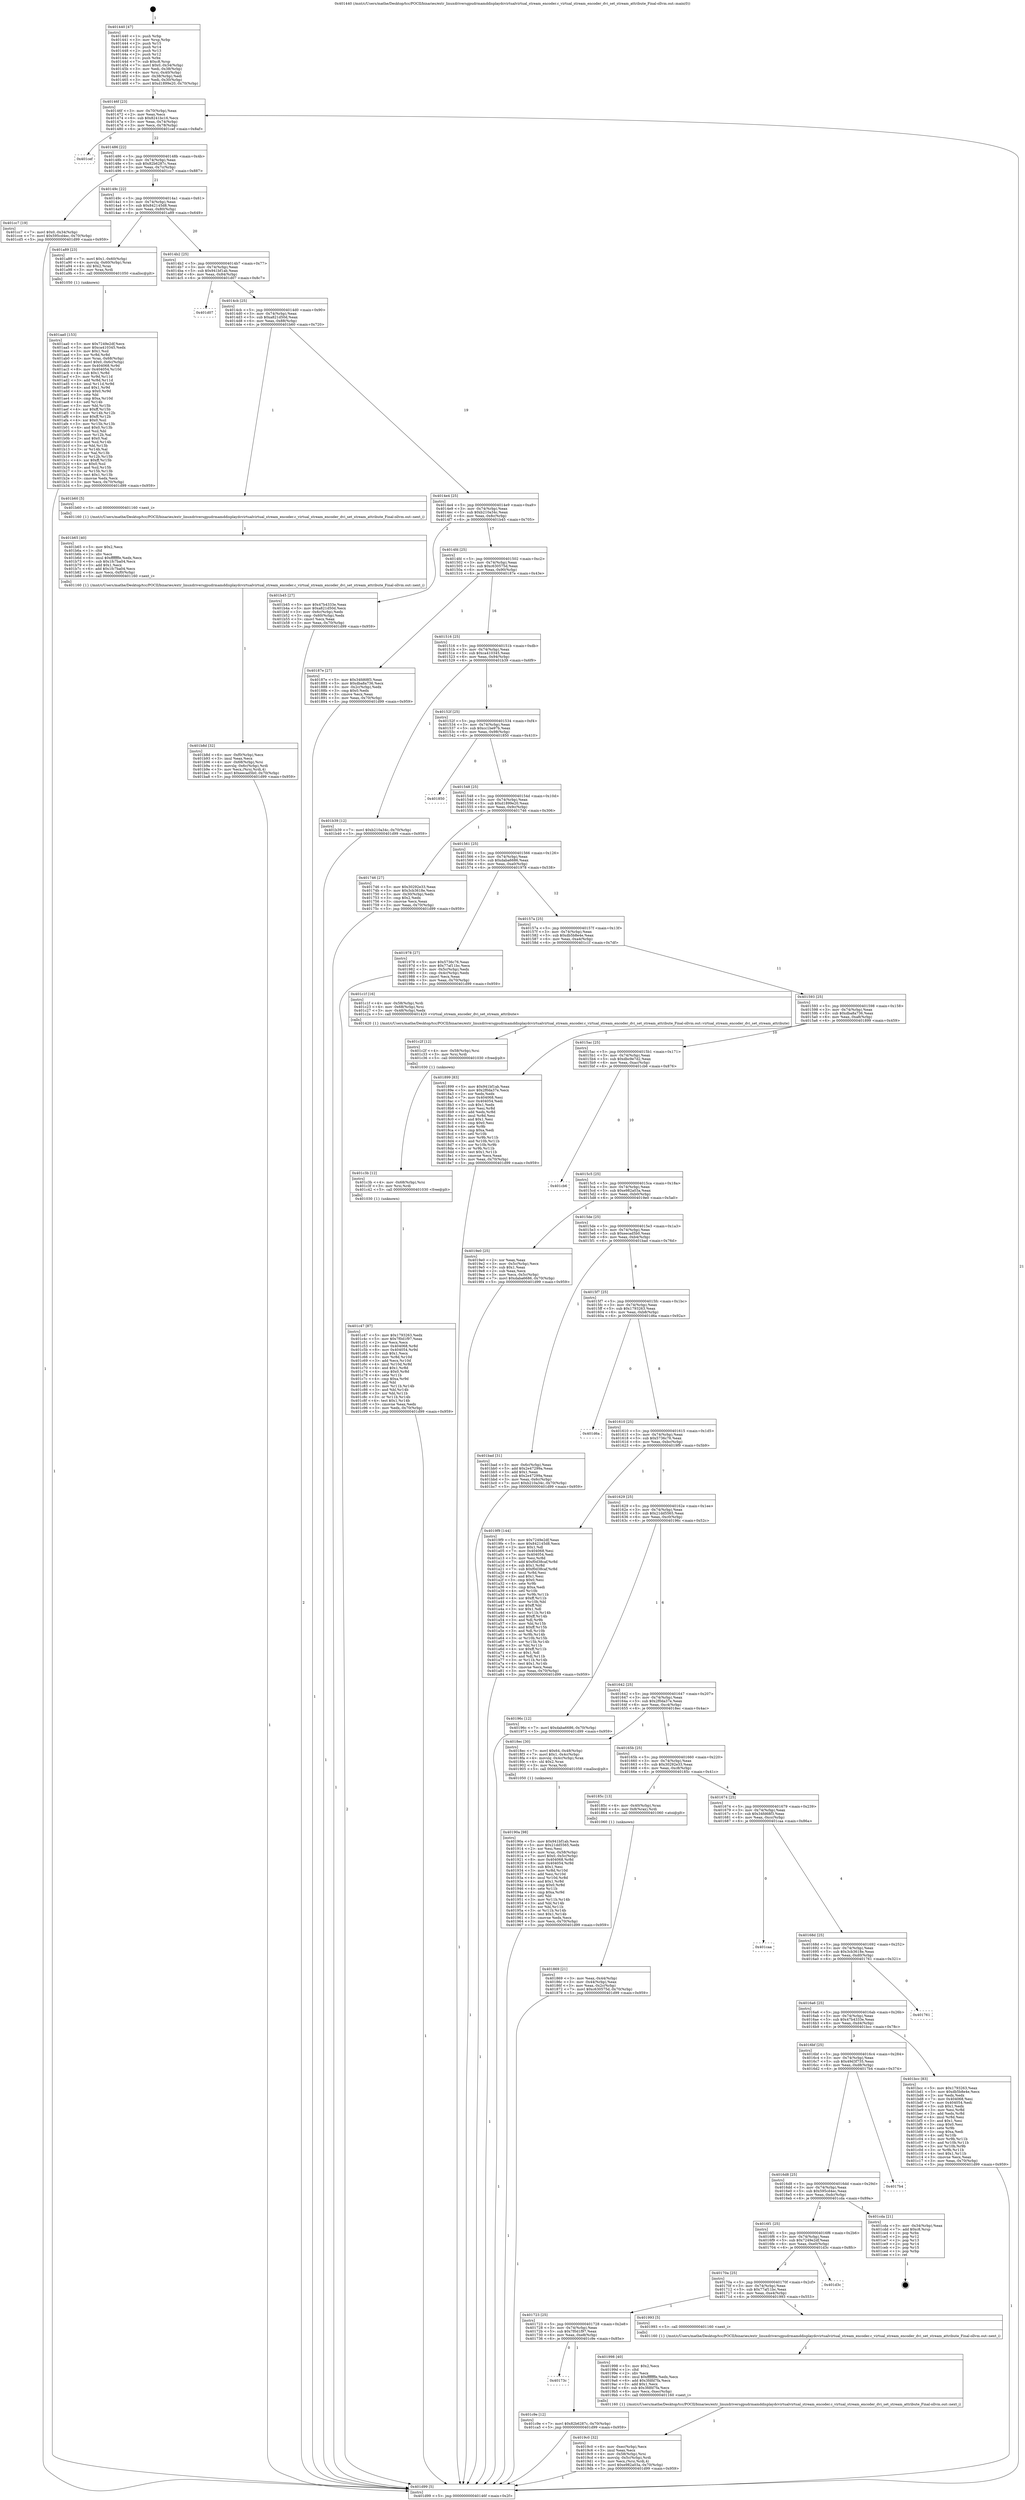 digraph "0x401440" {
  label = "0x401440 (/mnt/c/Users/mathe/Desktop/tcc/POCII/binaries/extr_linuxdriversgpudrmamddisplaydcvirtualvirtual_stream_encoder.c_virtual_stream_encoder_dvi_set_stream_attribute_Final-ollvm.out::main(0))"
  labelloc = "t"
  node[shape=record]

  Entry [label="",width=0.3,height=0.3,shape=circle,fillcolor=black,style=filled]
  "0x40146f" [label="{
     0x40146f [23]\l
     | [instrs]\l
     &nbsp;&nbsp;0x40146f \<+3\>: mov -0x70(%rbp),%eax\l
     &nbsp;&nbsp;0x401472 \<+2\>: mov %eax,%ecx\l
     &nbsp;&nbsp;0x401474 \<+6\>: sub $0x8241bc16,%ecx\l
     &nbsp;&nbsp;0x40147a \<+3\>: mov %eax,-0x74(%rbp)\l
     &nbsp;&nbsp;0x40147d \<+3\>: mov %ecx,-0x78(%rbp)\l
     &nbsp;&nbsp;0x401480 \<+6\>: je 0000000000401cef \<main+0x8af\>\l
  }"]
  "0x401cef" [label="{
     0x401cef\l
  }", style=dashed]
  "0x401486" [label="{
     0x401486 [22]\l
     | [instrs]\l
     &nbsp;&nbsp;0x401486 \<+5\>: jmp 000000000040148b \<main+0x4b\>\l
     &nbsp;&nbsp;0x40148b \<+3\>: mov -0x74(%rbp),%eax\l
     &nbsp;&nbsp;0x40148e \<+5\>: sub $0x82b6287c,%eax\l
     &nbsp;&nbsp;0x401493 \<+3\>: mov %eax,-0x7c(%rbp)\l
     &nbsp;&nbsp;0x401496 \<+6\>: je 0000000000401cc7 \<main+0x887\>\l
  }"]
  Exit [label="",width=0.3,height=0.3,shape=circle,fillcolor=black,style=filled,peripheries=2]
  "0x401cc7" [label="{
     0x401cc7 [19]\l
     | [instrs]\l
     &nbsp;&nbsp;0x401cc7 \<+7\>: movl $0x0,-0x34(%rbp)\l
     &nbsp;&nbsp;0x401cce \<+7\>: movl $0x595cd4ec,-0x70(%rbp)\l
     &nbsp;&nbsp;0x401cd5 \<+5\>: jmp 0000000000401d99 \<main+0x959\>\l
  }"]
  "0x40149c" [label="{
     0x40149c [22]\l
     | [instrs]\l
     &nbsp;&nbsp;0x40149c \<+5\>: jmp 00000000004014a1 \<main+0x61\>\l
     &nbsp;&nbsp;0x4014a1 \<+3\>: mov -0x74(%rbp),%eax\l
     &nbsp;&nbsp;0x4014a4 \<+5\>: sub $0x842145d8,%eax\l
     &nbsp;&nbsp;0x4014a9 \<+3\>: mov %eax,-0x80(%rbp)\l
     &nbsp;&nbsp;0x4014ac \<+6\>: je 0000000000401a89 \<main+0x649\>\l
  }"]
  "0x40173c" [label="{
     0x40173c\l
  }", style=dashed]
  "0x401a89" [label="{
     0x401a89 [23]\l
     | [instrs]\l
     &nbsp;&nbsp;0x401a89 \<+7\>: movl $0x1,-0x60(%rbp)\l
     &nbsp;&nbsp;0x401a90 \<+4\>: movslq -0x60(%rbp),%rax\l
     &nbsp;&nbsp;0x401a94 \<+4\>: shl $0x2,%rax\l
     &nbsp;&nbsp;0x401a98 \<+3\>: mov %rax,%rdi\l
     &nbsp;&nbsp;0x401a9b \<+5\>: call 0000000000401050 \<malloc@plt\>\l
     | [calls]\l
     &nbsp;&nbsp;0x401050 \{1\} (unknown)\l
  }"]
  "0x4014b2" [label="{
     0x4014b2 [25]\l
     | [instrs]\l
     &nbsp;&nbsp;0x4014b2 \<+5\>: jmp 00000000004014b7 \<main+0x77\>\l
     &nbsp;&nbsp;0x4014b7 \<+3\>: mov -0x74(%rbp),%eax\l
     &nbsp;&nbsp;0x4014ba \<+5\>: sub $0x941bf1ab,%eax\l
     &nbsp;&nbsp;0x4014bf \<+6\>: mov %eax,-0x84(%rbp)\l
     &nbsp;&nbsp;0x4014c5 \<+6\>: je 0000000000401d07 \<main+0x8c7\>\l
  }"]
  "0x401c9e" [label="{
     0x401c9e [12]\l
     | [instrs]\l
     &nbsp;&nbsp;0x401c9e \<+7\>: movl $0x82b6287c,-0x70(%rbp)\l
     &nbsp;&nbsp;0x401ca5 \<+5\>: jmp 0000000000401d99 \<main+0x959\>\l
  }"]
  "0x401d07" [label="{
     0x401d07\l
  }", style=dashed]
  "0x4014cb" [label="{
     0x4014cb [25]\l
     | [instrs]\l
     &nbsp;&nbsp;0x4014cb \<+5\>: jmp 00000000004014d0 \<main+0x90\>\l
     &nbsp;&nbsp;0x4014d0 \<+3\>: mov -0x74(%rbp),%eax\l
     &nbsp;&nbsp;0x4014d3 \<+5\>: sub $0xa821d50d,%eax\l
     &nbsp;&nbsp;0x4014d8 \<+6\>: mov %eax,-0x88(%rbp)\l
     &nbsp;&nbsp;0x4014de \<+6\>: je 0000000000401b60 \<main+0x720\>\l
  }"]
  "0x401c47" [label="{
     0x401c47 [87]\l
     | [instrs]\l
     &nbsp;&nbsp;0x401c47 \<+5\>: mov $0x1793263,%edx\l
     &nbsp;&nbsp;0x401c4c \<+5\>: mov $0x7f0d1f97,%eax\l
     &nbsp;&nbsp;0x401c51 \<+2\>: xor %ecx,%ecx\l
     &nbsp;&nbsp;0x401c53 \<+8\>: mov 0x404068,%r8d\l
     &nbsp;&nbsp;0x401c5b \<+8\>: mov 0x404054,%r9d\l
     &nbsp;&nbsp;0x401c63 \<+3\>: sub $0x1,%ecx\l
     &nbsp;&nbsp;0x401c66 \<+3\>: mov %r8d,%r10d\l
     &nbsp;&nbsp;0x401c69 \<+3\>: add %ecx,%r10d\l
     &nbsp;&nbsp;0x401c6c \<+4\>: imul %r10d,%r8d\l
     &nbsp;&nbsp;0x401c70 \<+4\>: and $0x1,%r8d\l
     &nbsp;&nbsp;0x401c74 \<+4\>: cmp $0x0,%r8d\l
     &nbsp;&nbsp;0x401c78 \<+4\>: sete %r11b\l
     &nbsp;&nbsp;0x401c7c \<+4\>: cmp $0xa,%r9d\l
     &nbsp;&nbsp;0x401c80 \<+3\>: setl %bl\l
     &nbsp;&nbsp;0x401c83 \<+3\>: mov %r11b,%r14b\l
     &nbsp;&nbsp;0x401c86 \<+3\>: and %bl,%r14b\l
     &nbsp;&nbsp;0x401c89 \<+3\>: xor %bl,%r11b\l
     &nbsp;&nbsp;0x401c8c \<+3\>: or %r11b,%r14b\l
     &nbsp;&nbsp;0x401c8f \<+4\>: test $0x1,%r14b\l
     &nbsp;&nbsp;0x401c93 \<+3\>: cmovne %eax,%edx\l
     &nbsp;&nbsp;0x401c96 \<+3\>: mov %edx,-0x70(%rbp)\l
     &nbsp;&nbsp;0x401c99 \<+5\>: jmp 0000000000401d99 \<main+0x959\>\l
  }"]
  "0x401b60" [label="{
     0x401b60 [5]\l
     | [instrs]\l
     &nbsp;&nbsp;0x401b60 \<+5\>: call 0000000000401160 \<next_i\>\l
     | [calls]\l
     &nbsp;&nbsp;0x401160 \{1\} (/mnt/c/Users/mathe/Desktop/tcc/POCII/binaries/extr_linuxdriversgpudrmamddisplaydcvirtualvirtual_stream_encoder.c_virtual_stream_encoder_dvi_set_stream_attribute_Final-ollvm.out::next_i)\l
  }"]
  "0x4014e4" [label="{
     0x4014e4 [25]\l
     | [instrs]\l
     &nbsp;&nbsp;0x4014e4 \<+5\>: jmp 00000000004014e9 \<main+0xa9\>\l
     &nbsp;&nbsp;0x4014e9 \<+3\>: mov -0x74(%rbp),%eax\l
     &nbsp;&nbsp;0x4014ec \<+5\>: sub $0xb210a34c,%eax\l
     &nbsp;&nbsp;0x4014f1 \<+6\>: mov %eax,-0x8c(%rbp)\l
     &nbsp;&nbsp;0x4014f7 \<+6\>: je 0000000000401b45 \<main+0x705\>\l
  }"]
  "0x401c3b" [label="{
     0x401c3b [12]\l
     | [instrs]\l
     &nbsp;&nbsp;0x401c3b \<+4\>: mov -0x68(%rbp),%rsi\l
     &nbsp;&nbsp;0x401c3f \<+3\>: mov %rsi,%rdi\l
     &nbsp;&nbsp;0x401c42 \<+5\>: call 0000000000401030 \<free@plt\>\l
     | [calls]\l
     &nbsp;&nbsp;0x401030 \{1\} (unknown)\l
  }"]
  "0x401b45" [label="{
     0x401b45 [27]\l
     | [instrs]\l
     &nbsp;&nbsp;0x401b45 \<+5\>: mov $0x47b4333e,%eax\l
     &nbsp;&nbsp;0x401b4a \<+5\>: mov $0xa821d50d,%ecx\l
     &nbsp;&nbsp;0x401b4f \<+3\>: mov -0x6c(%rbp),%edx\l
     &nbsp;&nbsp;0x401b52 \<+3\>: cmp -0x60(%rbp),%edx\l
     &nbsp;&nbsp;0x401b55 \<+3\>: cmovl %ecx,%eax\l
     &nbsp;&nbsp;0x401b58 \<+3\>: mov %eax,-0x70(%rbp)\l
     &nbsp;&nbsp;0x401b5b \<+5\>: jmp 0000000000401d99 \<main+0x959\>\l
  }"]
  "0x4014fd" [label="{
     0x4014fd [25]\l
     | [instrs]\l
     &nbsp;&nbsp;0x4014fd \<+5\>: jmp 0000000000401502 \<main+0xc2\>\l
     &nbsp;&nbsp;0x401502 \<+3\>: mov -0x74(%rbp),%eax\l
     &nbsp;&nbsp;0x401505 \<+5\>: sub $0xc630575d,%eax\l
     &nbsp;&nbsp;0x40150a \<+6\>: mov %eax,-0x90(%rbp)\l
     &nbsp;&nbsp;0x401510 \<+6\>: je 000000000040187e \<main+0x43e\>\l
  }"]
  "0x401c2f" [label="{
     0x401c2f [12]\l
     | [instrs]\l
     &nbsp;&nbsp;0x401c2f \<+4\>: mov -0x58(%rbp),%rsi\l
     &nbsp;&nbsp;0x401c33 \<+3\>: mov %rsi,%rdi\l
     &nbsp;&nbsp;0x401c36 \<+5\>: call 0000000000401030 \<free@plt\>\l
     | [calls]\l
     &nbsp;&nbsp;0x401030 \{1\} (unknown)\l
  }"]
  "0x40187e" [label="{
     0x40187e [27]\l
     | [instrs]\l
     &nbsp;&nbsp;0x40187e \<+5\>: mov $0x34fd68f3,%eax\l
     &nbsp;&nbsp;0x401883 \<+5\>: mov $0xdba8a736,%ecx\l
     &nbsp;&nbsp;0x401888 \<+3\>: mov -0x2c(%rbp),%edx\l
     &nbsp;&nbsp;0x40188b \<+3\>: cmp $0x0,%edx\l
     &nbsp;&nbsp;0x40188e \<+3\>: cmove %ecx,%eax\l
     &nbsp;&nbsp;0x401891 \<+3\>: mov %eax,-0x70(%rbp)\l
     &nbsp;&nbsp;0x401894 \<+5\>: jmp 0000000000401d99 \<main+0x959\>\l
  }"]
  "0x401516" [label="{
     0x401516 [25]\l
     | [instrs]\l
     &nbsp;&nbsp;0x401516 \<+5\>: jmp 000000000040151b \<main+0xdb\>\l
     &nbsp;&nbsp;0x40151b \<+3\>: mov -0x74(%rbp),%eax\l
     &nbsp;&nbsp;0x40151e \<+5\>: sub $0xca410345,%eax\l
     &nbsp;&nbsp;0x401523 \<+6\>: mov %eax,-0x94(%rbp)\l
     &nbsp;&nbsp;0x401529 \<+6\>: je 0000000000401b39 \<main+0x6f9\>\l
  }"]
  "0x401b8d" [label="{
     0x401b8d [32]\l
     | [instrs]\l
     &nbsp;&nbsp;0x401b8d \<+6\>: mov -0xf0(%rbp),%ecx\l
     &nbsp;&nbsp;0x401b93 \<+3\>: imul %eax,%ecx\l
     &nbsp;&nbsp;0x401b96 \<+4\>: mov -0x68(%rbp),%rsi\l
     &nbsp;&nbsp;0x401b9a \<+4\>: movslq -0x6c(%rbp),%rdi\l
     &nbsp;&nbsp;0x401b9e \<+3\>: mov %ecx,(%rsi,%rdi,4)\l
     &nbsp;&nbsp;0x401ba1 \<+7\>: movl $0xeecad5b0,-0x70(%rbp)\l
     &nbsp;&nbsp;0x401ba8 \<+5\>: jmp 0000000000401d99 \<main+0x959\>\l
  }"]
  "0x401b39" [label="{
     0x401b39 [12]\l
     | [instrs]\l
     &nbsp;&nbsp;0x401b39 \<+7\>: movl $0xb210a34c,-0x70(%rbp)\l
     &nbsp;&nbsp;0x401b40 \<+5\>: jmp 0000000000401d99 \<main+0x959\>\l
  }"]
  "0x40152f" [label="{
     0x40152f [25]\l
     | [instrs]\l
     &nbsp;&nbsp;0x40152f \<+5\>: jmp 0000000000401534 \<main+0xf4\>\l
     &nbsp;&nbsp;0x401534 \<+3\>: mov -0x74(%rbp),%eax\l
     &nbsp;&nbsp;0x401537 \<+5\>: sub $0xcc1be97b,%eax\l
     &nbsp;&nbsp;0x40153c \<+6\>: mov %eax,-0x98(%rbp)\l
     &nbsp;&nbsp;0x401542 \<+6\>: je 0000000000401850 \<main+0x410\>\l
  }"]
  "0x401b65" [label="{
     0x401b65 [40]\l
     | [instrs]\l
     &nbsp;&nbsp;0x401b65 \<+5\>: mov $0x2,%ecx\l
     &nbsp;&nbsp;0x401b6a \<+1\>: cltd\l
     &nbsp;&nbsp;0x401b6b \<+2\>: idiv %ecx\l
     &nbsp;&nbsp;0x401b6d \<+6\>: imul $0xfffffffe,%edx,%ecx\l
     &nbsp;&nbsp;0x401b73 \<+6\>: sub $0x1fc7ba04,%ecx\l
     &nbsp;&nbsp;0x401b79 \<+3\>: add $0x1,%ecx\l
     &nbsp;&nbsp;0x401b7c \<+6\>: add $0x1fc7ba04,%ecx\l
     &nbsp;&nbsp;0x401b82 \<+6\>: mov %ecx,-0xf0(%rbp)\l
     &nbsp;&nbsp;0x401b88 \<+5\>: call 0000000000401160 \<next_i\>\l
     | [calls]\l
     &nbsp;&nbsp;0x401160 \{1\} (/mnt/c/Users/mathe/Desktop/tcc/POCII/binaries/extr_linuxdriversgpudrmamddisplaydcvirtualvirtual_stream_encoder.c_virtual_stream_encoder_dvi_set_stream_attribute_Final-ollvm.out::next_i)\l
  }"]
  "0x401850" [label="{
     0x401850\l
  }", style=dashed]
  "0x401548" [label="{
     0x401548 [25]\l
     | [instrs]\l
     &nbsp;&nbsp;0x401548 \<+5\>: jmp 000000000040154d \<main+0x10d\>\l
     &nbsp;&nbsp;0x40154d \<+3\>: mov -0x74(%rbp),%eax\l
     &nbsp;&nbsp;0x401550 \<+5\>: sub $0xd1899e20,%eax\l
     &nbsp;&nbsp;0x401555 \<+6\>: mov %eax,-0x9c(%rbp)\l
     &nbsp;&nbsp;0x40155b \<+6\>: je 0000000000401746 \<main+0x306\>\l
  }"]
  "0x401aa0" [label="{
     0x401aa0 [153]\l
     | [instrs]\l
     &nbsp;&nbsp;0x401aa0 \<+5\>: mov $0x7249e2df,%ecx\l
     &nbsp;&nbsp;0x401aa5 \<+5\>: mov $0xca410345,%edx\l
     &nbsp;&nbsp;0x401aaa \<+3\>: mov $0x1,%sil\l
     &nbsp;&nbsp;0x401aad \<+3\>: xor %r8d,%r8d\l
     &nbsp;&nbsp;0x401ab0 \<+4\>: mov %rax,-0x68(%rbp)\l
     &nbsp;&nbsp;0x401ab4 \<+7\>: movl $0x0,-0x6c(%rbp)\l
     &nbsp;&nbsp;0x401abb \<+8\>: mov 0x404068,%r9d\l
     &nbsp;&nbsp;0x401ac3 \<+8\>: mov 0x404054,%r10d\l
     &nbsp;&nbsp;0x401acb \<+4\>: sub $0x1,%r8d\l
     &nbsp;&nbsp;0x401acf \<+3\>: mov %r9d,%r11d\l
     &nbsp;&nbsp;0x401ad2 \<+3\>: add %r8d,%r11d\l
     &nbsp;&nbsp;0x401ad5 \<+4\>: imul %r11d,%r9d\l
     &nbsp;&nbsp;0x401ad9 \<+4\>: and $0x1,%r9d\l
     &nbsp;&nbsp;0x401add \<+4\>: cmp $0x0,%r9d\l
     &nbsp;&nbsp;0x401ae1 \<+3\>: sete %bl\l
     &nbsp;&nbsp;0x401ae4 \<+4\>: cmp $0xa,%r10d\l
     &nbsp;&nbsp;0x401ae8 \<+4\>: setl %r14b\l
     &nbsp;&nbsp;0x401aec \<+3\>: mov %bl,%r15b\l
     &nbsp;&nbsp;0x401aef \<+4\>: xor $0xff,%r15b\l
     &nbsp;&nbsp;0x401af3 \<+3\>: mov %r14b,%r12b\l
     &nbsp;&nbsp;0x401af6 \<+4\>: xor $0xff,%r12b\l
     &nbsp;&nbsp;0x401afa \<+4\>: xor $0x0,%sil\l
     &nbsp;&nbsp;0x401afe \<+3\>: mov %r15b,%r13b\l
     &nbsp;&nbsp;0x401b01 \<+4\>: and $0x0,%r13b\l
     &nbsp;&nbsp;0x401b05 \<+3\>: and %sil,%bl\l
     &nbsp;&nbsp;0x401b08 \<+3\>: mov %r12b,%al\l
     &nbsp;&nbsp;0x401b0b \<+2\>: and $0x0,%al\l
     &nbsp;&nbsp;0x401b0d \<+3\>: and %sil,%r14b\l
     &nbsp;&nbsp;0x401b10 \<+3\>: or %bl,%r13b\l
     &nbsp;&nbsp;0x401b13 \<+3\>: or %r14b,%al\l
     &nbsp;&nbsp;0x401b16 \<+3\>: xor %al,%r13b\l
     &nbsp;&nbsp;0x401b19 \<+3\>: or %r12b,%r15b\l
     &nbsp;&nbsp;0x401b1c \<+4\>: xor $0xff,%r15b\l
     &nbsp;&nbsp;0x401b20 \<+4\>: or $0x0,%sil\l
     &nbsp;&nbsp;0x401b24 \<+3\>: and %sil,%r15b\l
     &nbsp;&nbsp;0x401b27 \<+3\>: or %r15b,%r13b\l
     &nbsp;&nbsp;0x401b2a \<+4\>: test $0x1,%r13b\l
     &nbsp;&nbsp;0x401b2e \<+3\>: cmovne %edx,%ecx\l
     &nbsp;&nbsp;0x401b31 \<+3\>: mov %ecx,-0x70(%rbp)\l
     &nbsp;&nbsp;0x401b34 \<+5\>: jmp 0000000000401d99 \<main+0x959\>\l
  }"]
  "0x401746" [label="{
     0x401746 [27]\l
     | [instrs]\l
     &nbsp;&nbsp;0x401746 \<+5\>: mov $0x30292e33,%eax\l
     &nbsp;&nbsp;0x40174b \<+5\>: mov $0x3cb3618e,%ecx\l
     &nbsp;&nbsp;0x401750 \<+3\>: mov -0x30(%rbp),%edx\l
     &nbsp;&nbsp;0x401753 \<+3\>: cmp $0x2,%edx\l
     &nbsp;&nbsp;0x401756 \<+3\>: cmovne %ecx,%eax\l
     &nbsp;&nbsp;0x401759 \<+3\>: mov %eax,-0x70(%rbp)\l
     &nbsp;&nbsp;0x40175c \<+5\>: jmp 0000000000401d99 \<main+0x959\>\l
  }"]
  "0x401561" [label="{
     0x401561 [25]\l
     | [instrs]\l
     &nbsp;&nbsp;0x401561 \<+5\>: jmp 0000000000401566 \<main+0x126\>\l
     &nbsp;&nbsp;0x401566 \<+3\>: mov -0x74(%rbp),%eax\l
     &nbsp;&nbsp;0x401569 \<+5\>: sub $0xdaba6686,%eax\l
     &nbsp;&nbsp;0x40156e \<+6\>: mov %eax,-0xa0(%rbp)\l
     &nbsp;&nbsp;0x401574 \<+6\>: je 0000000000401978 \<main+0x538\>\l
  }"]
  "0x401d99" [label="{
     0x401d99 [5]\l
     | [instrs]\l
     &nbsp;&nbsp;0x401d99 \<+5\>: jmp 000000000040146f \<main+0x2f\>\l
  }"]
  "0x401440" [label="{
     0x401440 [47]\l
     | [instrs]\l
     &nbsp;&nbsp;0x401440 \<+1\>: push %rbp\l
     &nbsp;&nbsp;0x401441 \<+3\>: mov %rsp,%rbp\l
     &nbsp;&nbsp;0x401444 \<+2\>: push %r15\l
     &nbsp;&nbsp;0x401446 \<+2\>: push %r14\l
     &nbsp;&nbsp;0x401448 \<+2\>: push %r13\l
     &nbsp;&nbsp;0x40144a \<+2\>: push %r12\l
     &nbsp;&nbsp;0x40144c \<+1\>: push %rbx\l
     &nbsp;&nbsp;0x40144d \<+7\>: sub $0xc8,%rsp\l
     &nbsp;&nbsp;0x401454 \<+7\>: movl $0x0,-0x34(%rbp)\l
     &nbsp;&nbsp;0x40145b \<+3\>: mov %edi,-0x38(%rbp)\l
     &nbsp;&nbsp;0x40145e \<+4\>: mov %rsi,-0x40(%rbp)\l
     &nbsp;&nbsp;0x401462 \<+3\>: mov -0x38(%rbp),%edi\l
     &nbsp;&nbsp;0x401465 \<+3\>: mov %edi,-0x30(%rbp)\l
     &nbsp;&nbsp;0x401468 \<+7\>: movl $0xd1899e20,-0x70(%rbp)\l
  }"]
  "0x4019c0" [label="{
     0x4019c0 [32]\l
     | [instrs]\l
     &nbsp;&nbsp;0x4019c0 \<+6\>: mov -0xec(%rbp),%ecx\l
     &nbsp;&nbsp;0x4019c6 \<+3\>: imul %eax,%ecx\l
     &nbsp;&nbsp;0x4019c9 \<+4\>: mov -0x58(%rbp),%rsi\l
     &nbsp;&nbsp;0x4019cd \<+4\>: movslq -0x5c(%rbp),%rdi\l
     &nbsp;&nbsp;0x4019d1 \<+3\>: mov %ecx,(%rsi,%rdi,4)\l
     &nbsp;&nbsp;0x4019d4 \<+7\>: movl $0xe982a03a,-0x70(%rbp)\l
     &nbsp;&nbsp;0x4019db \<+5\>: jmp 0000000000401d99 \<main+0x959\>\l
  }"]
  "0x401978" [label="{
     0x401978 [27]\l
     | [instrs]\l
     &nbsp;&nbsp;0x401978 \<+5\>: mov $0x5736c76,%eax\l
     &nbsp;&nbsp;0x40197d \<+5\>: mov $0x77af11bc,%ecx\l
     &nbsp;&nbsp;0x401982 \<+3\>: mov -0x5c(%rbp),%edx\l
     &nbsp;&nbsp;0x401985 \<+3\>: cmp -0x4c(%rbp),%edx\l
     &nbsp;&nbsp;0x401988 \<+3\>: cmovl %ecx,%eax\l
     &nbsp;&nbsp;0x40198b \<+3\>: mov %eax,-0x70(%rbp)\l
     &nbsp;&nbsp;0x40198e \<+5\>: jmp 0000000000401d99 \<main+0x959\>\l
  }"]
  "0x40157a" [label="{
     0x40157a [25]\l
     | [instrs]\l
     &nbsp;&nbsp;0x40157a \<+5\>: jmp 000000000040157f \<main+0x13f\>\l
     &nbsp;&nbsp;0x40157f \<+3\>: mov -0x74(%rbp),%eax\l
     &nbsp;&nbsp;0x401582 \<+5\>: sub $0xdb5b8e4e,%eax\l
     &nbsp;&nbsp;0x401587 \<+6\>: mov %eax,-0xa4(%rbp)\l
     &nbsp;&nbsp;0x40158d \<+6\>: je 0000000000401c1f \<main+0x7df\>\l
  }"]
  "0x401998" [label="{
     0x401998 [40]\l
     | [instrs]\l
     &nbsp;&nbsp;0x401998 \<+5\>: mov $0x2,%ecx\l
     &nbsp;&nbsp;0x40199d \<+1\>: cltd\l
     &nbsp;&nbsp;0x40199e \<+2\>: idiv %ecx\l
     &nbsp;&nbsp;0x4019a0 \<+6\>: imul $0xfffffffe,%edx,%ecx\l
     &nbsp;&nbsp;0x4019a6 \<+6\>: add $0x3fdfd7fa,%ecx\l
     &nbsp;&nbsp;0x4019ac \<+3\>: add $0x1,%ecx\l
     &nbsp;&nbsp;0x4019af \<+6\>: sub $0x3fdfd7fa,%ecx\l
     &nbsp;&nbsp;0x4019b5 \<+6\>: mov %ecx,-0xec(%rbp)\l
     &nbsp;&nbsp;0x4019bb \<+5\>: call 0000000000401160 \<next_i\>\l
     | [calls]\l
     &nbsp;&nbsp;0x401160 \{1\} (/mnt/c/Users/mathe/Desktop/tcc/POCII/binaries/extr_linuxdriversgpudrmamddisplaydcvirtualvirtual_stream_encoder.c_virtual_stream_encoder_dvi_set_stream_attribute_Final-ollvm.out::next_i)\l
  }"]
  "0x401c1f" [label="{
     0x401c1f [16]\l
     | [instrs]\l
     &nbsp;&nbsp;0x401c1f \<+4\>: mov -0x58(%rbp),%rdi\l
     &nbsp;&nbsp;0x401c23 \<+4\>: mov -0x68(%rbp),%rsi\l
     &nbsp;&nbsp;0x401c27 \<+3\>: mov -0x48(%rbp),%edx\l
     &nbsp;&nbsp;0x401c2a \<+5\>: call 0000000000401420 \<virtual_stream_encoder_dvi_set_stream_attribute\>\l
     | [calls]\l
     &nbsp;&nbsp;0x401420 \{1\} (/mnt/c/Users/mathe/Desktop/tcc/POCII/binaries/extr_linuxdriversgpudrmamddisplaydcvirtualvirtual_stream_encoder.c_virtual_stream_encoder_dvi_set_stream_attribute_Final-ollvm.out::virtual_stream_encoder_dvi_set_stream_attribute)\l
  }"]
  "0x401593" [label="{
     0x401593 [25]\l
     | [instrs]\l
     &nbsp;&nbsp;0x401593 \<+5\>: jmp 0000000000401598 \<main+0x158\>\l
     &nbsp;&nbsp;0x401598 \<+3\>: mov -0x74(%rbp),%eax\l
     &nbsp;&nbsp;0x40159b \<+5\>: sub $0xdba8a736,%eax\l
     &nbsp;&nbsp;0x4015a0 \<+6\>: mov %eax,-0xa8(%rbp)\l
     &nbsp;&nbsp;0x4015a6 \<+6\>: je 0000000000401899 \<main+0x459\>\l
  }"]
  "0x401723" [label="{
     0x401723 [25]\l
     | [instrs]\l
     &nbsp;&nbsp;0x401723 \<+5\>: jmp 0000000000401728 \<main+0x2e8\>\l
     &nbsp;&nbsp;0x401728 \<+3\>: mov -0x74(%rbp),%eax\l
     &nbsp;&nbsp;0x40172b \<+5\>: sub $0x7f0d1f97,%eax\l
     &nbsp;&nbsp;0x401730 \<+6\>: mov %eax,-0xe8(%rbp)\l
     &nbsp;&nbsp;0x401736 \<+6\>: je 0000000000401c9e \<main+0x85e\>\l
  }"]
  "0x401899" [label="{
     0x401899 [83]\l
     | [instrs]\l
     &nbsp;&nbsp;0x401899 \<+5\>: mov $0x941bf1ab,%eax\l
     &nbsp;&nbsp;0x40189e \<+5\>: mov $0x2f0da37e,%ecx\l
     &nbsp;&nbsp;0x4018a3 \<+2\>: xor %edx,%edx\l
     &nbsp;&nbsp;0x4018a5 \<+7\>: mov 0x404068,%esi\l
     &nbsp;&nbsp;0x4018ac \<+7\>: mov 0x404054,%edi\l
     &nbsp;&nbsp;0x4018b3 \<+3\>: sub $0x1,%edx\l
     &nbsp;&nbsp;0x4018b6 \<+3\>: mov %esi,%r8d\l
     &nbsp;&nbsp;0x4018b9 \<+3\>: add %edx,%r8d\l
     &nbsp;&nbsp;0x4018bc \<+4\>: imul %r8d,%esi\l
     &nbsp;&nbsp;0x4018c0 \<+3\>: and $0x1,%esi\l
     &nbsp;&nbsp;0x4018c3 \<+3\>: cmp $0x0,%esi\l
     &nbsp;&nbsp;0x4018c6 \<+4\>: sete %r9b\l
     &nbsp;&nbsp;0x4018ca \<+3\>: cmp $0xa,%edi\l
     &nbsp;&nbsp;0x4018cd \<+4\>: setl %r10b\l
     &nbsp;&nbsp;0x4018d1 \<+3\>: mov %r9b,%r11b\l
     &nbsp;&nbsp;0x4018d4 \<+3\>: and %r10b,%r11b\l
     &nbsp;&nbsp;0x4018d7 \<+3\>: xor %r10b,%r9b\l
     &nbsp;&nbsp;0x4018da \<+3\>: or %r9b,%r11b\l
     &nbsp;&nbsp;0x4018dd \<+4\>: test $0x1,%r11b\l
     &nbsp;&nbsp;0x4018e1 \<+3\>: cmovne %ecx,%eax\l
     &nbsp;&nbsp;0x4018e4 \<+3\>: mov %eax,-0x70(%rbp)\l
     &nbsp;&nbsp;0x4018e7 \<+5\>: jmp 0000000000401d99 \<main+0x959\>\l
  }"]
  "0x4015ac" [label="{
     0x4015ac [25]\l
     | [instrs]\l
     &nbsp;&nbsp;0x4015ac \<+5\>: jmp 00000000004015b1 \<main+0x171\>\l
     &nbsp;&nbsp;0x4015b1 \<+3\>: mov -0x74(%rbp),%eax\l
     &nbsp;&nbsp;0x4015b4 \<+5\>: sub $0xdbc9e7d2,%eax\l
     &nbsp;&nbsp;0x4015b9 \<+6\>: mov %eax,-0xac(%rbp)\l
     &nbsp;&nbsp;0x4015bf \<+6\>: je 0000000000401cb6 \<main+0x876\>\l
  }"]
  "0x401993" [label="{
     0x401993 [5]\l
     | [instrs]\l
     &nbsp;&nbsp;0x401993 \<+5\>: call 0000000000401160 \<next_i\>\l
     | [calls]\l
     &nbsp;&nbsp;0x401160 \{1\} (/mnt/c/Users/mathe/Desktop/tcc/POCII/binaries/extr_linuxdriversgpudrmamddisplaydcvirtualvirtual_stream_encoder.c_virtual_stream_encoder_dvi_set_stream_attribute_Final-ollvm.out::next_i)\l
  }"]
  "0x401cb6" [label="{
     0x401cb6\l
  }", style=dashed]
  "0x4015c5" [label="{
     0x4015c5 [25]\l
     | [instrs]\l
     &nbsp;&nbsp;0x4015c5 \<+5\>: jmp 00000000004015ca \<main+0x18a\>\l
     &nbsp;&nbsp;0x4015ca \<+3\>: mov -0x74(%rbp),%eax\l
     &nbsp;&nbsp;0x4015cd \<+5\>: sub $0xe982a03a,%eax\l
     &nbsp;&nbsp;0x4015d2 \<+6\>: mov %eax,-0xb0(%rbp)\l
     &nbsp;&nbsp;0x4015d8 \<+6\>: je 00000000004019e0 \<main+0x5a0\>\l
  }"]
  "0x40170a" [label="{
     0x40170a [25]\l
     | [instrs]\l
     &nbsp;&nbsp;0x40170a \<+5\>: jmp 000000000040170f \<main+0x2cf\>\l
     &nbsp;&nbsp;0x40170f \<+3\>: mov -0x74(%rbp),%eax\l
     &nbsp;&nbsp;0x401712 \<+5\>: sub $0x77af11bc,%eax\l
     &nbsp;&nbsp;0x401717 \<+6\>: mov %eax,-0xe4(%rbp)\l
     &nbsp;&nbsp;0x40171d \<+6\>: je 0000000000401993 \<main+0x553\>\l
  }"]
  "0x4019e0" [label="{
     0x4019e0 [25]\l
     | [instrs]\l
     &nbsp;&nbsp;0x4019e0 \<+2\>: xor %eax,%eax\l
     &nbsp;&nbsp;0x4019e2 \<+3\>: mov -0x5c(%rbp),%ecx\l
     &nbsp;&nbsp;0x4019e5 \<+3\>: sub $0x1,%eax\l
     &nbsp;&nbsp;0x4019e8 \<+2\>: sub %eax,%ecx\l
     &nbsp;&nbsp;0x4019ea \<+3\>: mov %ecx,-0x5c(%rbp)\l
     &nbsp;&nbsp;0x4019ed \<+7\>: movl $0xdaba6686,-0x70(%rbp)\l
     &nbsp;&nbsp;0x4019f4 \<+5\>: jmp 0000000000401d99 \<main+0x959\>\l
  }"]
  "0x4015de" [label="{
     0x4015de [25]\l
     | [instrs]\l
     &nbsp;&nbsp;0x4015de \<+5\>: jmp 00000000004015e3 \<main+0x1a3\>\l
     &nbsp;&nbsp;0x4015e3 \<+3\>: mov -0x74(%rbp),%eax\l
     &nbsp;&nbsp;0x4015e6 \<+5\>: sub $0xeecad5b0,%eax\l
     &nbsp;&nbsp;0x4015eb \<+6\>: mov %eax,-0xb4(%rbp)\l
     &nbsp;&nbsp;0x4015f1 \<+6\>: je 0000000000401bad \<main+0x76d\>\l
  }"]
  "0x401d3c" [label="{
     0x401d3c\l
  }", style=dashed]
  "0x401bad" [label="{
     0x401bad [31]\l
     | [instrs]\l
     &nbsp;&nbsp;0x401bad \<+3\>: mov -0x6c(%rbp),%eax\l
     &nbsp;&nbsp;0x401bb0 \<+5\>: add $0x2e47299a,%eax\l
     &nbsp;&nbsp;0x401bb5 \<+3\>: add $0x1,%eax\l
     &nbsp;&nbsp;0x401bb8 \<+5\>: sub $0x2e47299a,%eax\l
     &nbsp;&nbsp;0x401bbd \<+3\>: mov %eax,-0x6c(%rbp)\l
     &nbsp;&nbsp;0x401bc0 \<+7\>: movl $0xb210a34c,-0x70(%rbp)\l
     &nbsp;&nbsp;0x401bc7 \<+5\>: jmp 0000000000401d99 \<main+0x959\>\l
  }"]
  "0x4015f7" [label="{
     0x4015f7 [25]\l
     | [instrs]\l
     &nbsp;&nbsp;0x4015f7 \<+5\>: jmp 00000000004015fc \<main+0x1bc\>\l
     &nbsp;&nbsp;0x4015fc \<+3\>: mov -0x74(%rbp),%eax\l
     &nbsp;&nbsp;0x4015ff \<+5\>: sub $0x1793263,%eax\l
     &nbsp;&nbsp;0x401604 \<+6\>: mov %eax,-0xb8(%rbp)\l
     &nbsp;&nbsp;0x40160a \<+6\>: je 0000000000401d6a \<main+0x92a\>\l
  }"]
  "0x4016f1" [label="{
     0x4016f1 [25]\l
     | [instrs]\l
     &nbsp;&nbsp;0x4016f1 \<+5\>: jmp 00000000004016f6 \<main+0x2b6\>\l
     &nbsp;&nbsp;0x4016f6 \<+3\>: mov -0x74(%rbp),%eax\l
     &nbsp;&nbsp;0x4016f9 \<+5\>: sub $0x7249e2df,%eax\l
     &nbsp;&nbsp;0x4016fe \<+6\>: mov %eax,-0xe0(%rbp)\l
     &nbsp;&nbsp;0x401704 \<+6\>: je 0000000000401d3c \<main+0x8fc\>\l
  }"]
  "0x401d6a" [label="{
     0x401d6a\l
  }", style=dashed]
  "0x401610" [label="{
     0x401610 [25]\l
     | [instrs]\l
     &nbsp;&nbsp;0x401610 \<+5\>: jmp 0000000000401615 \<main+0x1d5\>\l
     &nbsp;&nbsp;0x401615 \<+3\>: mov -0x74(%rbp),%eax\l
     &nbsp;&nbsp;0x401618 \<+5\>: sub $0x5736c76,%eax\l
     &nbsp;&nbsp;0x40161d \<+6\>: mov %eax,-0xbc(%rbp)\l
     &nbsp;&nbsp;0x401623 \<+6\>: je 00000000004019f9 \<main+0x5b9\>\l
  }"]
  "0x401cda" [label="{
     0x401cda [21]\l
     | [instrs]\l
     &nbsp;&nbsp;0x401cda \<+3\>: mov -0x34(%rbp),%eax\l
     &nbsp;&nbsp;0x401cdd \<+7\>: add $0xc8,%rsp\l
     &nbsp;&nbsp;0x401ce4 \<+1\>: pop %rbx\l
     &nbsp;&nbsp;0x401ce5 \<+2\>: pop %r12\l
     &nbsp;&nbsp;0x401ce7 \<+2\>: pop %r13\l
     &nbsp;&nbsp;0x401ce9 \<+2\>: pop %r14\l
     &nbsp;&nbsp;0x401ceb \<+2\>: pop %r15\l
     &nbsp;&nbsp;0x401ced \<+1\>: pop %rbp\l
     &nbsp;&nbsp;0x401cee \<+1\>: ret\l
  }"]
  "0x4019f9" [label="{
     0x4019f9 [144]\l
     | [instrs]\l
     &nbsp;&nbsp;0x4019f9 \<+5\>: mov $0x7249e2df,%eax\l
     &nbsp;&nbsp;0x4019fe \<+5\>: mov $0x842145d8,%ecx\l
     &nbsp;&nbsp;0x401a03 \<+2\>: mov $0x1,%dl\l
     &nbsp;&nbsp;0x401a05 \<+7\>: mov 0x404068,%esi\l
     &nbsp;&nbsp;0x401a0c \<+7\>: mov 0x404054,%edi\l
     &nbsp;&nbsp;0x401a13 \<+3\>: mov %esi,%r8d\l
     &nbsp;&nbsp;0x401a16 \<+7\>: add $0xf0d38caf,%r8d\l
     &nbsp;&nbsp;0x401a1d \<+4\>: sub $0x1,%r8d\l
     &nbsp;&nbsp;0x401a21 \<+7\>: sub $0xf0d38caf,%r8d\l
     &nbsp;&nbsp;0x401a28 \<+4\>: imul %r8d,%esi\l
     &nbsp;&nbsp;0x401a2c \<+3\>: and $0x1,%esi\l
     &nbsp;&nbsp;0x401a2f \<+3\>: cmp $0x0,%esi\l
     &nbsp;&nbsp;0x401a32 \<+4\>: sete %r9b\l
     &nbsp;&nbsp;0x401a36 \<+3\>: cmp $0xa,%edi\l
     &nbsp;&nbsp;0x401a39 \<+4\>: setl %r10b\l
     &nbsp;&nbsp;0x401a3d \<+3\>: mov %r9b,%r11b\l
     &nbsp;&nbsp;0x401a40 \<+4\>: xor $0xff,%r11b\l
     &nbsp;&nbsp;0x401a44 \<+3\>: mov %r10b,%bl\l
     &nbsp;&nbsp;0x401a47 \<+3\>: xor $0xff,%bl\l
     &nbsp;&nbsp;0x401a4a \<+3\>: xor $0x1,%dl\l
     &nbsp;&nbsp;0x401a4d \<+3\>: mov %r11b,%r14b\l
     &nbsp;&nbsp;0x401a50 \<+4\>: and $0xff,%r14b\l
     &nbsp;&nbsp;0x401a54 \<+3\>: and %dl,%r9b\l
     &nbsp;&nbsp;0x401a57 \<+3\>: mov %bl,%r15b\l
     &nbsp;&nbsp;0x401a5a \<+4\>: and $0xff,%r15b\l
     &nbsp;&nbsp;0x401a5e \<+3\>: and %dl,%r10b\l
     &nbsp;&nbsp;0x401a61 \<+3\>: or %r9b,%r14b\l
     &nbsp;&nbsp;0x401a64 \<+3\>: or %r10b,%r15b\l
     &nbsp;&nbsp;0x401a67 \<+3\>: xor %r15b,%r14b\l
     &nbsp;&nbsp;0x401a6a \<+3\>: or %bl,%r11b\l
     &nbsp;&nbsp;0x401a6d \<+4\>: xor $0xff,%r11b\l
     &nbsp;&nbsp;0x401a71 \<+3\>: or $0x1,%dl\l
     &nbsp;&nbsp;0x401a74 \<+3\>: and %dl,%r11b\l
     &nbsp;&nbsp;0x401a77 \<+3\>: or %r11b,%r14b\l
     &nbsp;&nbsp;0x401a7a \<+4\>: test $0x1,%r14b\l
     &nbsp;&nbsp;0x401a7e \<+3\>: cmovne %ecx,%eax\l
     &nbsp;&nbsp;0x401a81 \<+3\>: mov %eax,-0x70(%rbp)\l
     &nbsp;&nbsp;0x401a84 \<+5\>: jmp 0000000000401d99 \<main+0x959\>\l
  }"]
  "0x401629" [label="{
     0x401629 [25]\l
     | [instrs]\l
     &nbsp;&nbsp;0x401629 \<+5\>: jmp 000000000040162e \<main+0x1ee\>\l
     &nbsp;&nbsp;0x40162e \<+3\>: mov -0x74(%rbp),%eax\l
     &nbsp;&nbsp;0x401631 \<+5\>: sub $0x21dd5565,%eax\l
     &nbsp;&nbsp;0x401636 \<+6\>: mov %eax,-0xc0(%rbp)\l
     &nbsp;&nbsp;0x40163c \<+6\>: je 000000000040196c \<main+0x52c\>\l
  }"]
  "0x4016d8" [label="{
     0x4016d8 [25]\l
     | [instrs]\l
     &nbsp;&nbsp;0x4016d8 \<+5\>: jmp 00000000004016dd \<main+0x29d\>\l
     &nbsp;&nbsp;0x4016dd \<+3\>: mov -0x74(%rbp),%eax\l
     &nbsp;&nbsp;0x4016e0 \<+5\>: sub $0x595cd4ec,%eax\l
     &nbsp;&nbsp;0x4016e5 \<+6\>: mov %eax,-0xdc(%rbp)\l
     &nbsp;&nbsp;0x4016eb \<+6\>: je 0000000000401cda \<main+0x89a\>\l
  }"]
  "0x40196c" [label="{
     0x40196c [12]\l
     | [instrs]\l
     &nbsp;&nbsp;0x40196c \<+7\>: movl $0xdaba6686,-0x70(%rbp)\l
     &nbsp;&nbsp;0x401973 \<+5\>: jmp 0000000000401d99 \<main+0x959\>\l
  }"]
  "0x401642" [label="{
     0x401642 [25]\l
     | [instrs]\l
     &nbsp;&nbsp;0x401642 \<+5\>: jmp 0000000000401647 \<main+0x207\>\l
     &nbsp;&nbsp;0x401647 \<+3\>: mov -0x74(%rbp),%eax\l
     &nbsp;&nbsp;0x40164a \<+5\>: sub $0x2f0da37e,%eax\l
     &nbsp;&nbsp;0x40164f \<+6\>: mov %eax,-0xc4(%rbp)\l
     &nbsp;&nbsp;0x401655 \<+6\>: je 00000000004018ec \<main+0x4ac\>\l
  }"]
  "0x4017b4" [label="{
     0x4017b4\l
  }", style=dashed]
  "0x4018ec" [label="{
     0x4018ec [30]\l
     | [instrs]\l
     &nbsp;&nbsp;0x4018ec \<+7\>: movl $0x64,-0x48(%rbp)\l
     &nbsp;&nbsp;0x4018f3 \<+7\>: movl $0x1,-0x4c(%rbp)\l
     &nbsp;&nbsp;0x4018fa \<+4\>: movslq -0x4c(%rbp),%rax\l
     &nbsp;&nbsp;0x4018fe \<+4\>: shl $0x2,%rax\l
     &nbsp;&nbsp;0x401902 \<+3\>: mov %rax,%rdi\l
     &nbsp;&nbsp;0x401905 \<+5\>: call 0000000000401050 \<malloc@plt\>\l
     | [calls]\l
     &nbsp;&nbsp;0x401050 \{1\} (unknown)\l
  }"]
  "0x40165b" [label="{
     0x40165b [25]\l
     | [instrs]\l
     &nbsp;&nbsp;0x40165b \<+5\>: jmp 0000000000401660 \<main+0x220\>\l
     &nbsp;&nbsp;0x401660 \<+3\>: mov -0x74(%rbp),%eax\l
     &nbsp;&nbsp;0x401663 \<+5\>: sub $0x30292e33,%eax\l
     &nbsp;&nbsp;0x401668 \<+6\>: mov %eax,-0xc8(%rbp)\l
     &nbsp;&nbsp;0x40166e \<+6\>: je 000000000040185c \<main+0x41c\>\l
  }"]
  "0x4016bf" [label="{
     0x4016bf [25]\l
     | [instrs]\l
     &nbsp;&nbsp;0x4016bf \<+5\>: jmp 00000000004016c4 \<main+0x284\>\l
     &nbsp;&nbsp;0x4016c4 \<+3\>: mov -0x74(%rbp),%eax\l
     &nbsp;&nbsp;0x4016c7 \<+5\>: sub $0x49d3f735,%eax\l
     &nbsp;&nbsp;0x4016cc \<+6\>: mov %eax,-0xd8(%rbp)\l
     &nbsp;&nbsp;0x4016d2 \<+6\>: je 00000000004017b4 \<main+0x374\>\l
  }"]
  "0x40185c" [label="{
     0x40185c [13]\l
     | [instrs]\l
     &nbsp;&nbsp;0x40185c \<+4\>: mov -0x40(%rbp),%rax\l
     &nbsp;&nbsp;0x401860 \<+4\>: mov 0x8(%rax),%rdi\l
     &nbsp;&nbsp;0x401864 \<+5\>: call 0000000000401060 \<atoi@plt\>\l
     | [calls]\l
     &nbsp;&nbsp;0x401060 \{1\} (unknown)\l
  }"]
  "0x401674" [label="{
     0x401674 [25]\l
     | [instrs]\l
     &nbsp;&nbsp;0x401674 \<+5\>: jmp 0000000000401679 \<main+0x239\>\l
     &nbsp;&nbsp;0x401679 \<+3\>: mov -0x74(%rbp),%eax\l
     &nbsp;&nbsp;0x40167c \<+5\>: sub $0x34fd68f3,%eax\l
     &nbsp;&nbsp;0x401681 \<+6\>: mov %eax,-0xcc(%rbp)\l
     &nbsp;&nbsp;0x401687 \<+6\>: je 0000000000401caa \<main+0x86a\>\l
  }"]
  "0x401869" [label="{
     0x401869 [21]\l
     | [instrs]\l
     &nbsp;&nbsp;0x401869 \<+3\>: mov %eax,-0x44(%rbp)\l
     &nbsp;&nbsp;0x40186c \<+3\>: mov -0x44(%rbp),%eax\l
     &nbsp;&nbsp;0x40186f \<+3\>: mov %eax,-0x2c(%rbp)\l
     &nbsp;&nbsp;0x401872 \<+7\>: movl $0xc630575d,-0x70(%rbp)\l
     &nbsp;&nbsp;0x401879 \<+5\>: jmp 0000000000401d99 \<main+0x959\>\l
  }"]
  "0x40190a" [label="{
     0x40190a [98]\l
     | [instrs]\l
     &nbsp;&nbsp;0x40190a \<+5\>: mov $0x941bf1ab,%ecx\l
     &nbsp;&nbsp;0x40190f \<+5\>: mov $0x21dd5565,%edx\l
     &nbsp;&nbsp;0x401914 \<+2\>: xor %esi,%esi\l
     &nbsp;&nbsp;0x401916 \<+4\>: mov %rax,-0x58(%rbp)\l
     &nbsp;&nbsp;0x40191a \<+7\>: movl $0x0,-0x5c(%rbp)\l
     &nbsp;&nbsp;0x401921 \<+8\>: mov 0x404068,%r8d\l
     &nbsp;&nbsp;0x401929 \<+8\>: mov 0x404054,%r9d\l
     &nbsp;&nbsp;0x401931 \<+3\>: sub $0x1,%esi\l
     &nbsp;&nbsp;0x401934 \<+3\>: mov %r8d,%r10d\l
     &nbsp;&nbsp;0x401937 \<+3\>: add %esi,%r10d\l
     &nbsp;&nbsp;0x40193a \<+4\>: imul %r10d,%r8d\l
     &nbsp;&nbsp;0x40193e \<+4\>: and $0x1,%r8d\l
     &nbsp;&nbsp;0x401942 \<+4\>: cmp $0x0,%r8d\l
     &nbsp;&nbsp;0x401946 \<+4\>: sete %r11b\l
     &nbsp;&nbsp;0x40194a \<+4\>: cmp $0xa,%r9d\l
     &nbsp;&nbsp;0x40194e \<+3\>: setl %bl\l
     &nbsp;&nbsp;0x401951 \<+3\>: mov %r11b,%r14b\l
     &nbsp;&nbsp;0x401954 \<+3\>: and %bl,%r14b\l
     &nbsp;&nbsp;0x401957 \<+3\>: xor %bl,%r11b\l
     &nbsp;&nbsp;0x40195a \<+3\>: or %r11b,%r14b\l
     &nbsp;&nbsp;0x40195d \<+4\>: test $0x1,%r14b\l
     &nbsp;&nbsp;0x401961 \<+3\>: cmovne %edx,%ecx\l
     &nbsp;&nbsp;0x401964 \<+3\>: mov %ecx,-0x70(%rbp)\l
     &nbsp;&nbsp;0x401967 \<+5\>: jmp 0000000000401d99 \<main+0x959\>\l
  }"]
  "0x401bcc" [label="{
     0x401bcc [83]\l
     | [instrs]\l
     &nbsp;&nbsp;0x401bcc \<+5\>: mov $0x1793263,%eax\l
     &nbsp;&nbsp;0x401bd1 \<+5\>: mov $0xdb5b8e4e,%ecx\l
     &nbsp;&nbsp;0x401bd6 \<+2\>: xor %edx,%edx\l
     &nbsp;&nbsp;0x401bd8 \<+7\>: mov 0x404068,%esi\l
     &nbsp;&nbsp;0x401bdf \<+7\>: mov 0x404054,%edi\l
     &nbsp;&nbsp;0x401be6 \<+3\>: sub $0x1,%edx\l
     &nbsp;&nbsp;0x401be9 \<+3\>: mov %esi,%r8d\l
     &nbsp;&nbsp;0x401bec \<+3\>: add %edx,%r8d\l
     &nbsp;&nbsp;0x401bef \<+4\>: imul %r8d,%esi\l
     &nbsp;&nbsp;0x401bf3 \<+3\>: and $0x1,%esi\l
     &nbsp;&nbsp;0x401bf6 \<+3\>: cmp $0x0,%esi\l
     &nbsp;&nbsp;0x401bf9 \<+4\>: sete %r9b\l
     &nbsp;&nbsp;0x401bfd \<+3\>: cmp $0xa,%edi\l
     &nbsp;&nbsp;0x401c00 \<+4\>: setl %r10b\l
     &nbsp;&nbsp;0x401c04 \<+3\>: mov %r9b,%r11b\l
     &nbsp;&nbsp;0x401c07 \<+3\>: and %r10b,%r11b\l
     &nbsp;&nbsp;0x401c0a \<+3\>: xor %r10b,%r9b\l
     &nbsp;&nbsp;0x401c0d \<+3\>: or %r9b,%r11b\l
     &nbsp;&nbsp;0x401c10 \<+4\>: test $0x1,%r11b\l
     &nbsp;&nbsp;0x401c14 \<+3\>: cmovne %ecx,%eax\l
     &nbsp;&nbsp;0x401c17 \<+3\>: mov %eax,-0x70(%rbp)\l
     &nbsp;&nbsp;0x401c1a \<+5\>: jmp 0000000000401d99 \<main+0x959\>\l
  }"]
  "0x401caa" [label="{
     0x401caa\l
  }", style=dashed]
  "0x40168d" [label="{
     0x40168d [25]\l
     | [instrs]\l
     &nbsp;&nbsp;0x40168d \<+5\>: jmp 0000000000401692 \<main+0x252\>\l
     &nbsp;&nbsp;0x401692 \<+3\>: mov -0x74(%rbp),%eax\l
     &nbsp;&nbsp;0x401695 \<+5\>: sub $0x3cb3618e,%eax\l
     &nbsp;&nbsp;0x40169a \<+6\>: mov %eax,-0xd0(%rbp)\l
     &nbsp;&nbsp;0x4016a0 \<+6\>: je 0000000000401761 \<main+0x321\>\l
  }"]
  "0x4016a6" [label="{
     0x4016a6 [25]\l
     | [instrs]\l
     &nbsp;&nbsp;0x4016a6 \<+5\>: jmp 00000000004016ab \<main+0x26b\>\l
     &nbsp;&nbsp;0x4016ab \<+3\>: mov -0x74(%rbp),%eax\l
     &nbsp;&nbsp;0x4016ae \<+5\>: sub $0x47b4333e,%eax\l
     &nbsp;&nbsp;0x4016b3 \<+6\>: mov %eax,-0xd4(%rbp)\l
     &nbsp;&nbsp;0x4016b9 \<+6\>: je 0000000000401bcc \<main+0x78c\>\l
  }"]
  "0x401761" [label="{
     0x401761\l
  }", style=dashed]
  Entry -> "0x401440" [label=" 1"]
  "0x40146f" -> "0x401cef" [label=" 0"]
  "0x40146f" -> "0x401486" [label=" 22"]
  "0x401cda" -> Exit [label=" 1"]
  "0x401486" -> "0x401cc7" [label=" 1"]
  "0x401486" -> "0x40149c" [label=" 21"]
  "0x401cc7" -> "0x401d99" [label=" 1"]
  "0x40149c" -> "0x401a89" [label=" 1"]
  "0x40149c" -> "0x4014b2" [label=" 20"]
  "0x401c9e" -> "0x401d99" [label=" 1"]
  "0x4014b2" -> "0x401d07" [label=" 0"]
  "0x4014b2" -> "0x4014cb" [label=" 20"]
  "0x401723" -> "0x40173c" [label=" 0"]
  "0x4014cb" -> "0x401b60" [label=" 1"]
  "0x4014cb" -> "0x4014e4" [label=" 19"]
  "0x401723" -> "0x401c9e" [label=" 1"]
  "0x4014e4" -> "0x401b45" [label=" 2"]
  "0x4014e4" -> "0x4014fd" [label=" 17"]
  "0x401c47" -> "0x401d99" [label=" 1"]
  "0x4014fd" -> "0x40187e" [label=" 1"]
  "0x4014fd" -> "0x401516" [label=" 16"]
  "0x401c3b" -> "0x401c47" [label=" 1"]
  "0x401516" -> "0x401b39" [label=" 1"]
  "0x401516" -> "0x40152f" [label=" 15"]
  "0x401c2f" -> "0x401c3b" [label=" 1"]
  "0x40152f" -> "0x401850" [label=" 0"]
  "0x40152f" -> "0x401548" [label=" 15"]
  "0x401c1f" -> "0x401c2f" [label=" 1"]
  "0x401548" -> "0x401746" [label=" 1"]
  "0x401548" -> "0x401561" [label=" 14"]
  "0x401746" -> "0x401d99" [label=" 1"]
  "0x401440" -> "0x40146f" [label=" 1"]
  "0x401d99" -> "0x40146f" [label=" 21"]
  "0x401bcc" -> "0x401d99" [label=" 1"]
  "0x401561" -> "0x401978" [label=" 2"]
  "0x401561" -> "0x40157a" [label=" 12"]
  "0x401bad" -> "0x401d99" [label=" 1"]
  "0x40157a" -> "0x401c1f" [label=" 1"]
  "0x40157a" -> "0x401593" [label=" 11"]
  "0x401b8d" -> "0x401d99" [label=" 1"]
  "0x401593" -> "0x401899" [label=" 1"]
  "0x401593" -> "0x4015ac" [label=" 10"]
  "0x401b65" -> "0x401b8d" [label=" 1"]
  "0x4015ac" -> "0x401cb6" [label=" 0"]
  "0x4015ac" -> "0x4015c5" [label=" 10"]
  "0x401b60" -> "0x401b65" [label=" 1"]
  "0x4015c5" -> "0x4019e0" [label=" 1"]
  "0x4015c5" -> "0x4015de" [label=" 9"]
  "0x401b39" -> "0x401d99" [label=" 1"]
  "0x4015de" -> "0x401bad" [label=" 1"]
  "0x4015de" -> "0x4015f7" [label=" 8"]
  "0x401aa0" -> "0x401d99" [label=" 1"]
  "0x4015f7" -> "0x401d6a" [label=" 0"]
  "0x4015f7" -> "0x401610" [label=" 8"]
  "0x4019f9" -> "0x401d99" [label=" 1"]
  "0x401610" -> "0x4019f9" [label=" 1"]
  "0x401610" -> "0x401629" [label=" 7"]
  "0x4019e0" -> "0x401d99" [label=" 1"]
  "0x401629" -> "0x40196c" [label=" 1"]
  "0x401629" -> "0x401642" [label=" 6"]
  "0x401998" -> "0x4019c0" [label=" 1"]
  "0x401642" -> "0x4018ec" [label=" 1"]
  "0x401642" -> "0x40165b" [label=" 5"]
  "0x401993" -> "0x401998" [label=" 1"]
  "0x40165b" -> "0x40185c" [label=" 1"]
  "0x40165b" -> "0x401674" [label=" 4"]
  "0x40185c" -> "0x401869" [label=" 1"]
  "0x401869" -> "0x401d99" [label=" 1"]
  "0x40187e" -> "0x401d99" [label=" 1"]
  "0x401899" -> "0x401d99" [label=" 1"]
  "0x4018ec" -> "0x40190a" [label=" 1"]
  "0x40190a" -> "0x401d99" [label=" 1"]
  "0x40196c" -> "0x401d99" [label=" 1"]
  "0x401978" -> "0x401d99" [label=" 2"]
  "0x40170a" -> "0x401993" [label=" 1"]
  "0x401674" -> "0x401caa" [label=" 0"]
  "0x401674" -> "0x40168d" [label=" 4"]
  "0x401b45" -> "0x401d99" [label=" 2"]
  "0x40168d" -> "0x401761" [label=" 0"]
  "0x40168d" -> "0x4016a6" [label=" 4"]
  "0x4016f1" -> "0x40170a" [label=" 2"]
  "0x4016a6" -> "0x401bcc" [label=" 1"]
  "0x4016a6" -> "0x4016bf" [label=" 3"]
  "0x40170a" -> "0x401723" [label=" 1"]
  "0x4016bf" -> "0x4017b4" [label=" 0"]
  "0x4016bf" -> "0x4016d8" [label=" 3"]
  "0x4019c0" -> "0x401d99" [label=" 1"]
  "0x4016d8" -> "0x401cda" [label=" 1"]
  "0x4016d8" -> "0x4016f1" [label=" 2"]
  "0x401a89" -> "0x401aa0" [label=" 1"]
  "0x4016f1" -> "0x401d3c" [label=" 0"]
}

